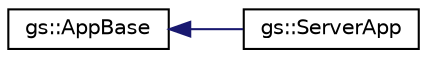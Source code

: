 digraph "Graphical Class Hierarchy"
{
 // LATEX_PDF_SIZE
  edge [fontname="Helvetica",fontsize="10",labelfontname="Helvetica",labelfontsize="10"];
  node [fontname="Helvetica",fontsize="10",shape=record];
  rankdir="LR";
  Node0 [label="gs::AppBase",height=0.2,width=0.4,color="black", fillcolor="white", style="filled",URL="$classgs_1_1AppBase.html",tooltip=" "];
  Node0 -> Node1 [dir="back",color="midnightblue",fontsize="10",style="solid",fontname="Helvetica"];
  Node1 [label="gs::ServerApp",height=0.2,width=0.4,color="black", fillcolor="white", style="filled",URL="$classgs_1_1ServerApp.html",tooltip=" "];
}

